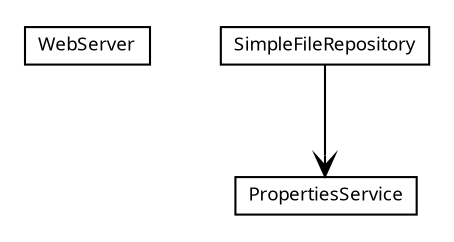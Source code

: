 #!/usr/local/bin/dot
#
# Class diagram 
# Generated by UMLGraph version R5_6-24-gf6e263 (http://www.umlgraph.org/)
#

digraph G {
	edge [fontname="Trebuchet MS",fontsize=10,labelfontname="Trebuchet MS",labelfontsize=10];
	node [fontname="Trebuchet MS",fontsize=10,shape=plaintext];
	nodesep=0.25;
	ranksep=0.5;
	// org.maxur.perfmodel.backend.infrastructure.WebServer
	c18 [label=<<table title="org.maxur.perfmodel.backend.infrastructure.WebServer" border="0" cellborder="1" cellspacing="0" cellpadding="2" port="p" href="./WebServer.html">
		<tr><td><table border="0" cellspacing="0" cellpadding="1">
<tr><td align="center" balign="center"><font face="Trebuchet MS"> WebServer </font></td></tr>
		</table></td></tr>
		</table>>, URL="./WebServer.html", fontname="Trebuchet MS", fontcolor="black", fontsize=9.0];
	// org.maxur.perfmodel.backend.infrastructure.SimpleFileRepository
	c19 [label=<<table title="org.maxur.perfmodel.backend.infrastructure.SimpleFileRepository" border="0" cellborder="1" cellspacing="0" cellpadding="2" port="p" href="./SimpleFileRepository.html">
		<tr><td><table border="0" cellspacing="0" cellpadding="1">
<tr><td align="center" balign="center"><font face="Trebuchet MS"> SimpleFileRepository </font></td></tr>
		</table></td></tr>
		</table>>, URL="./SimpleFileRepository.html", fontname="Trebuchet MS", fontcolor="black", fontsize=9.0];
	// org.maxur.perfmodel.backend.infrastructure.PropertiesService
	c20 [label=<<table title="org.maxur.perfmodel.backend.infrastructure.PropertiesService" border="0" cellborder="1" cellspacing="0" cellpadding="2" port="p" href="./PropertiesService.html">
		<tr><td><table border="0" cellspacing="0" cellpadding="1">
<tr><td align="center" balign="center"><font face="Trebuchet MS"> PropertiesService </font></td></tr>
		</table></td></tr>
		</table>>, URL="./PropertiesService.html", fontname="Trebuchet MS", fontcolor="black", fontsize=9.0];
	// org.maxur.perfmodel.backend.infrastructure.SimpleFileRepository NAVASSOC org.maxur.perfmodel.backend.infrastructure.PropertiesService
	c19:p -> c20:p [taillabel="", label="", headlabel="", fontname="Trebuchet MS", fontcolor="black", fontsize=10.0, color="black", arrowhead=open];
}

